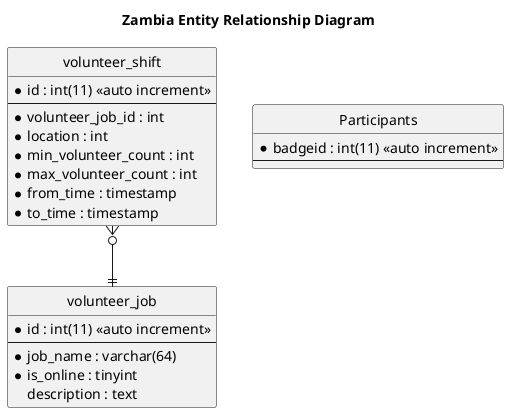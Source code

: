 @startuml
title Zambia Entity Relationship Diagram
'hide the spot
hide circle

'avoid problems with angled crows feet
skinparam linetype ortho

entity volunteer_job {
* id : int(11) <<auto increment>>
--
* job_name : varchar(64)
* is_online : tinyint
  description : text
}

entity volunteer_shift {
* id : int(11) <<auto increment>>
--
* volunteer_job_id : int
* location : int
* min_volunteer_count : int
* max_volunteer_count : int
* from_time : timestamp
* to_time : timestamp
}

entity Participants {
* badgeid : int(11) <<auto increment>>
--
}

volunteer_shift }o--|| volunteer_job


@enduml